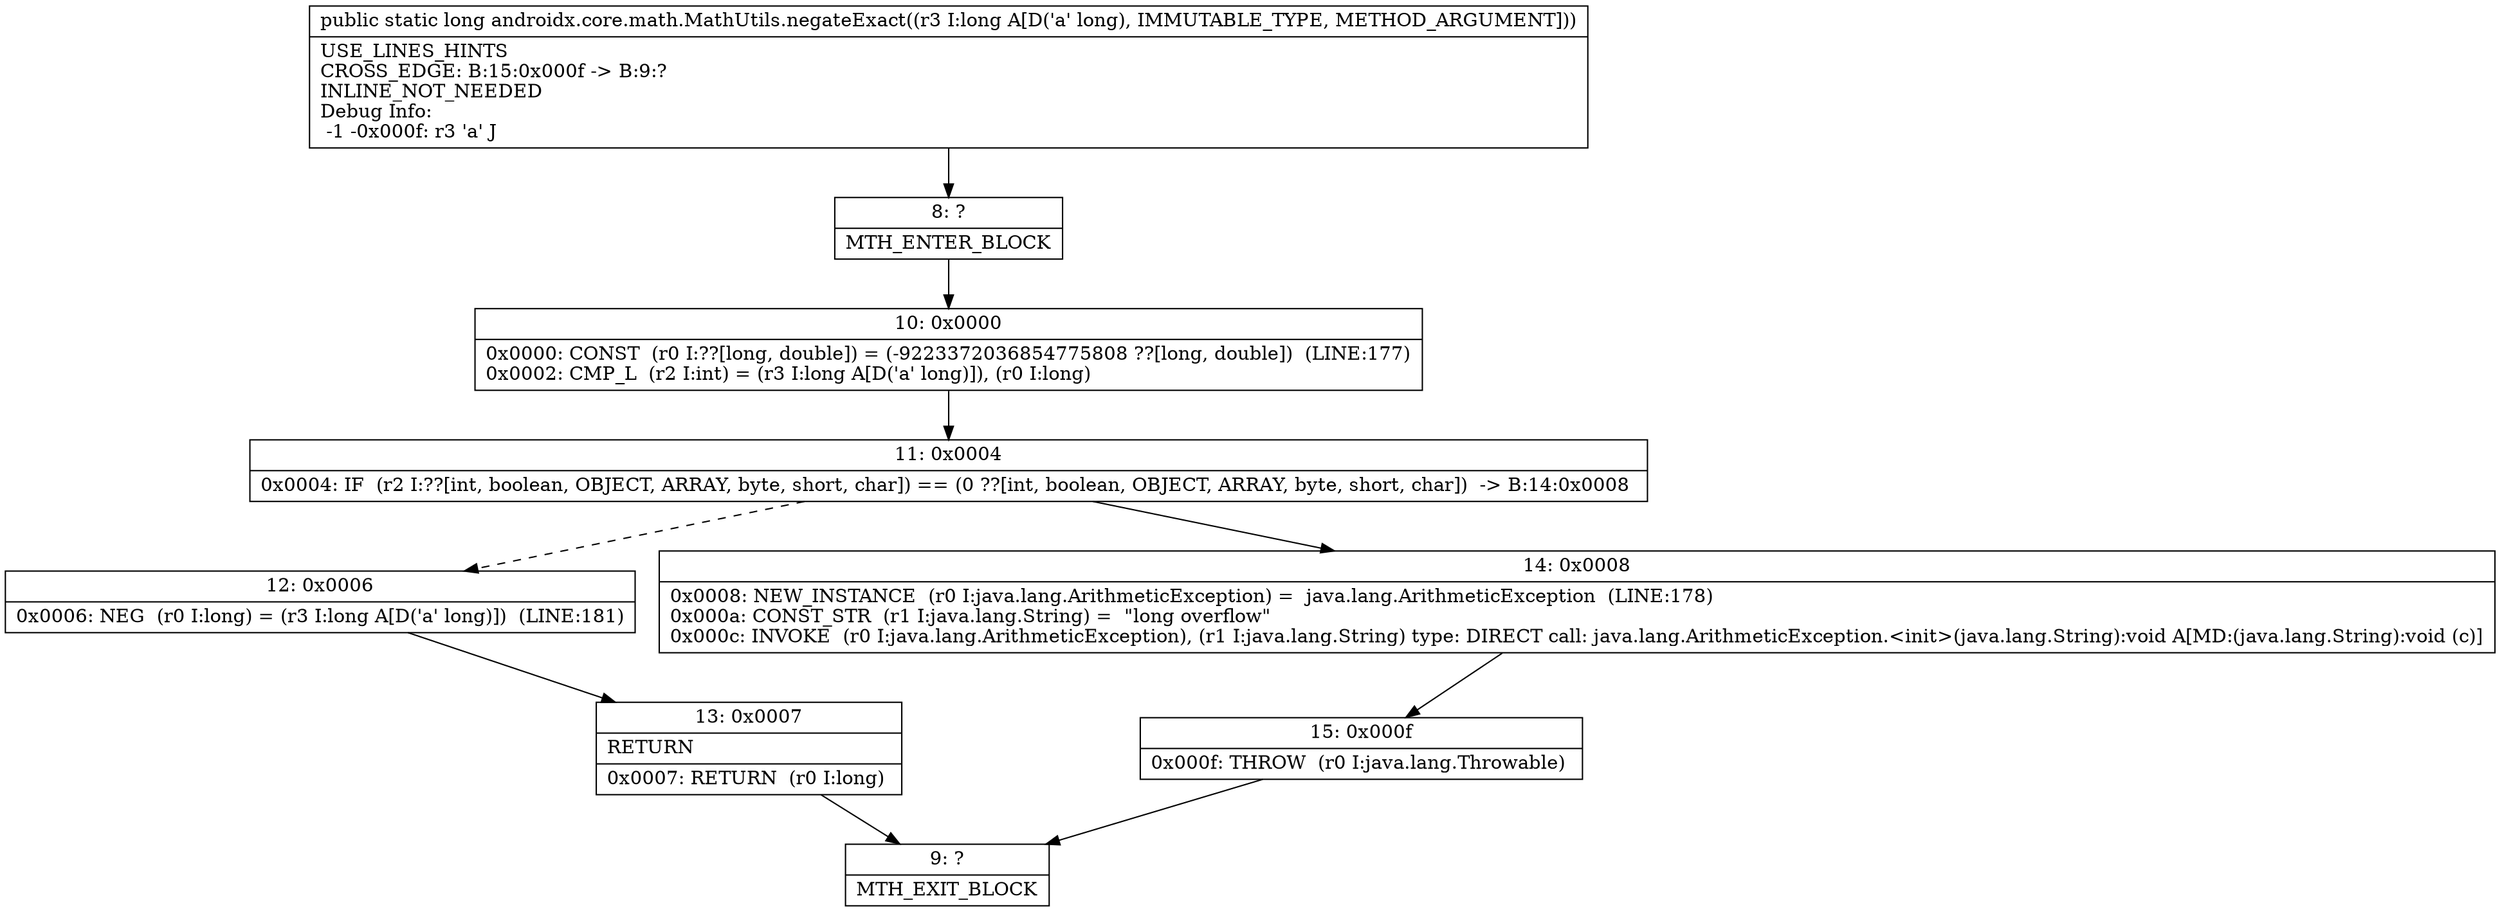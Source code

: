 digraph "CFG forandroidx.core.math.MathUtils.negateExact(J)J" {
Node_8 [shape=record,label="{8\:\ ?|MTH_ENTER_BLOCK\l}"];
Node_10 [shape=record,label="{10\:\ 0x0000|0x0000: CONST  (r0 I:??[long, double]) = (\-9223372036854775808 ??[long, double])  (LINE:177)\l0x0002: CMP_L  (r2 I:int) = (r3 I:long A[D('a' long)]), (r0 I:long) \l}"];
Node_11 [shape=record,label="{11\:\ 0x0004|0x0004: IF  (r2 I:??[int, boolean, OBJECT, ARRAY, byte, short, char]) == (0 ??[int, boolean, OBJECT, ARRAY, byte, short, char])  \-\> B:14:0x0008 \l}"];
Node_12 [shape=record,label="{12\:\ 0x0006|0x0006: NEG  (r0 I:long) = (r3 I:long A[D('a' long)])  (LINE:181)\l}"];
Node_13 [shape=record,label="{13\:\ 0x0007|RETURN\l|0x0007: RETURN  (r0 I:long) \l}"];
Node_9 [shape=record,label="{9\:\ ?|MTH_EXIT_BLOCK\l}"];
Node_14 [shape=record,label="{14\:\ 0x0008|0x0008: NEW_INSTANCE  (r0 I:java.lang.ArithmeticException) =  java.lang.ArithmeticException  (LINE:178)\l0x000a: CONST_STR  (r1 I:java.lang.String) =  \"long overflow\" \l0x000c: INVOKE  (r0 I:java.lang.ArithmeticException), (r1 I:java.lang.String) type: DIRECT call: java.lang.ArithmeticException.\<init\>(java.lang.String):void A[MD:(java.lang.String):void (c)]\l}"];
Node_15 [shape=record,label="{15\:\ 0x000f|0x000f: THROW  (r0 I:java.lang.Throwable) \l}"];
MethodNode[shape=record,label="{public static long androidx.core.math.MathUtils.negateExact((r3 I:long A[D('a' long), IMMUTABLE_TYPE, METHOD_ARGUMENT]))  | USE_LINES_HINTS\lCROSS_EDGE: B:15:0x000f \-\> B:9:?\lINLINE_NOT_NEEDED\lDebug Info:\l  \-1 \-0x000f: r3 'a' J\l}"];
MethodNode -> Node_8;Node_8 -> Node_10;
Node_10 -> Node_11;
Node_11 -> Node_12[style=dashed];
Node_11 -> Node_14;
Node_12 -> Node_13;
Node_13 -> Node_9;
Node_14 -> Node_15;
Node_15 -> Node_9;
}

